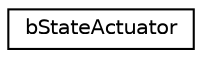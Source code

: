 digraph G
{
  edge [fontname="Helvetica",fontsize="10",labelfontname="Helvetica",labelfontsize="10"];
  node [fontname="Helvetica",fontsize="10",shape=record];
  rankdir=LR;
  Node1 [label="bStateActuator",height=0.2,width=0.4,color="black", fillcolor="white", style="filled",URL="$db/dab/structbStateActuator.html"];
}
